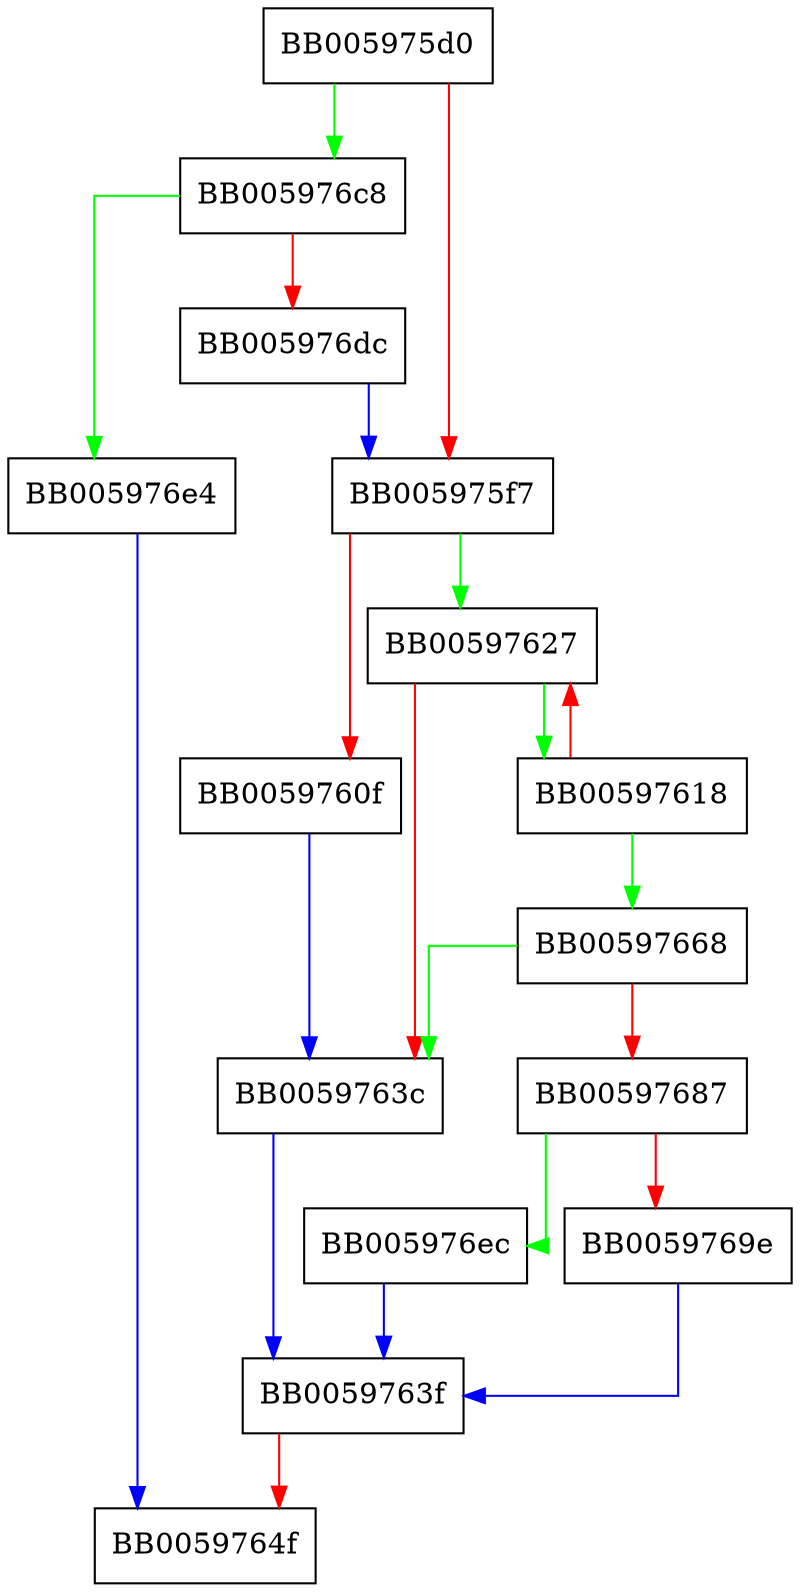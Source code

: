 digraph ossl_ec_GFp_simple_field_inv {
  node [shape="box"];
  graph [splines=ortho];
  BB005975d0 -> BB005976c8 [color="green"];
  BB005975d0 -> BB005975f7 [color="red"];
  BB005975f7 -> BB00597627 [color="green"];
  BB005975f7 -> BB0059760f [color="red"];
  BB0059760f -> BB0059763c [color="blue"];
  BB00597618 -> BB00597668 [color="green"];
  BB00597618 -> BB00597627 [color="red"];
  BB00597627 -> BB00597618 [color="green"];
  BB00597627 -> BB0059763c [color="red"];
  BB0059763c -> BB0059763f [color="blue"];
  BB0059763f -> BB0059764f [color="red"];
  BB00597668 -> BB0059763c [color="green"];
  BB00597668 -> BB00597687 [color="red"];
  BB00597687 -> BB005976ec [color="green"];
  BB00597687 -> BB0059769e [color="red"];
  BB0059769e -> BB0059763f [color="blue"];
  BB005976c8 -> BB005976e4 [color="green"];
  BB005976c8 -> BB005976dc [color="red"];
  BB005976dc -> BB005975f7 [color="blue"];
  BB005976e4 -> BB0059764f [color="blue"];
  BB005976ec -> BB0059763f [color="blue"];
}